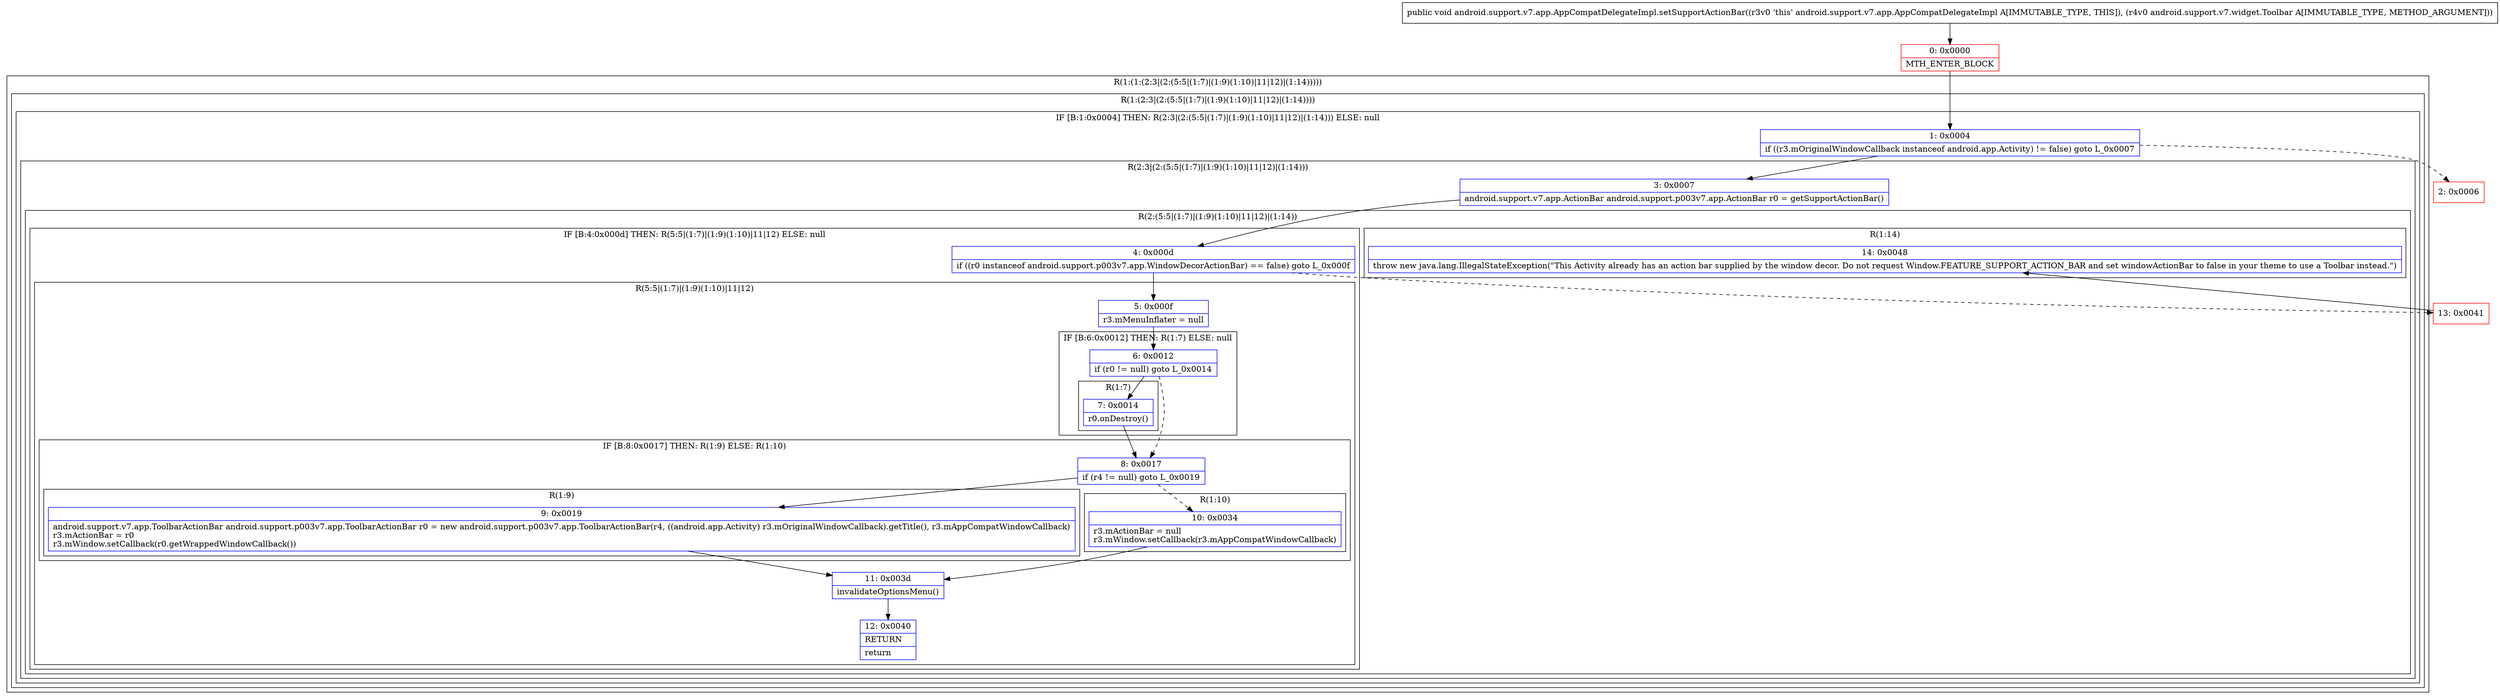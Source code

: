 digraph "CFG forandroid.support.v7.app.AppCompatDelegateImpl.setSupportActionBar(Landroid\/support\/v7\/widget\/Toolbar;)V" {
subgraph cluster_Region_330990375 {
label = "R(1:(1:(2:3|(2:(5:5|(1:7)|(1:9)(1:10)|11|12)|(1:14)))))";
node [shape=record,color=blue];
subgraph cluster_Region_1840473751 {
label = "R(1:(2:3|(2:(5:5|(1:7)|(1:9)(1:10)|11|12)|(1:14))))";
node [shape=record,color=blue];
subgraph cluster_IfRegion_1649309502 {
label = "IF [B:1:0x0004] THEN: R(2:3|(2:(5:5|(1:7)|(1:9)(1:10)|11|12)|(1:14))) ELSE: null";
node [shape=record,color=blue];
Node_1 [shape=record,label="{1\:\ 0x0004|if ((r3.mOriginalWindowCallback instanceof android.app.Activity) != false) goto L_0x0007\l}"];
subgraph cluster_Region_1566091710 {
label = "R(2:3|(2:(5:5|(1:7)|(1:9)(1:10)|11|12)|(1:14)))";
node [shape=record,color=blue];
Node_3 [shape=record,label="{3\:\ 0x0007|android.support.v7.app.ActionBar android.support.p003v7.app.ActionBar r0 = getSupportActionBar()\l}"];
subgraph cluster_Region_312952119 {
label = "R(2:(5:5|(1:7)|(1:9)(1:10)|11|12)|(1:14))";
node [shape=record,color=blue];
subgraph cluster_IfRegion_272967873 {
label = "IF [B:4:0x000d] THEN: R(5:5|(1:7)|(1:9)(1:10)|11|12) ELSE: null";
node [shape=record,color=blue];
Node_4 [shape=record,label="{4\:\ 0x000d|if ((r0 instanceof android.support.p003v7.app.WindowDecorActionBar) == false) goto L_0x000f\l}"];
subgraph cluster_Region_1430474751 {
label = "R(5:5|(1:7)|(1:9)(1:10)|11|12)";
node [shape=record,color=blue];
Node_5 [shape=record,label="{5\:\ 0x000f|r3.mMenuInflater = null\l}"];
subgraph cluster_IfRegion_931533084 {
label = "IF [B:6:0x0012] THEN: R(1:7) ELSE: null";
node [shape=record,color=blue];
Node_6 [shape=record,label="{6\:\ 0x0012|if (r0 != null) goto L_0x0014\l}"];
subgraph cluster_Region_486132322 {
label = "R(1:7)";
node [shape=record,color=blue];
Node_7 [shape=record,label="{7\:\ 0x0014|r0.onDestroy()\l}"];
}
}
subgraph cluster_IfRegion_598871070 {
label = "IF [B:8:0x0017] THEN: R(1:9) ELSE: R(1:10)";
node [shape=record,color=blue];
Node_8 [shape=record,label="{8\:\ 0x0017|if (r4 != null) goto L_0x0019\l}"];
subgraph cluster_Region_83137818 {
label = "R(1:9)";
node [shape=record,color=blue];
Node_9 [shape=record,label="{9\:\ 0x0019|android.support.v7.app.ToolbarActionBar android.support.p003v7.app.ToolbarActionBar r0 = new android.support.p003v7.app.ToolbarActionBar(r4, ((android.app.Activity) r3.mOriginalWindowCallback).getTitle(), r3.mAppCompatWindowCallback)\lr3.mActionBar = r0\lr3.mWindow.setCallback(r0.getWrappedWindowCallback())\l}"];
}
subgraph cluster_Region_852781265 {
label = "R(1:10)";
node [shape=record,color=blue];
Node_10 [shape=record,label="{10\:\ 0x0034|r3.mActionBar = null\lr3.mWindow.setCallback(r3.mAppCompatWindowCallback)\l}"];
}
}
Node_11 [shape=record,label="{11\:\ 0x003d|invalidateOptionsMenu()\l}"];
Node_12 [shape=record,label="{12\:\ 0x0040|RETURN\l|return\l}"];
}
}
subgraph cluster_Region_452074817 {
label = "R(1:14)";
node [shape=record,color=blue];
Node_14 [shape=record,label="{14\:\ 0x0048|throw new java.lang.IllegalStateException(\"This Activity already has an action bar supplied by the window decor. Do not request Window.FEATURE_SUPPORT_ACTION_BAR and set windowActionBar to false in your theme to use a Toolbar instead.\")\l}"];
}
}
}
}
}
}
Node_0 [shape=record,color=red,label="{0\:\ 0x0000|MTH_ENTER_BLOCK\l}"];
Node_2 [shape=record,color=red,label="{2\:\ 0x0006}"];
Node_13 [shape=record,color=red,label="{13\:\ 0x0041}"];
MethodNode[shape=record,label="{public void android.support.v7.app.AppCompatDelegateImpl.setSupportActionBar((r3v0 'this' android.support.v7.app.AppCompatDelegateImpl A[IMMUTABLE_TYPE, THIS]), (r4v0 android.support.v7.widget.Toolbar A[IMMUTABLE_TYPE, METHOD_ARGUMENT])) }"];
MethodNode -> Node_0;
Node_1 -> Node_2[style=dashed];
Node_1 -> Node_3;
Node_3 -> Node_4;
Node_4 -> Node_5;
Node_4 -> Node_13[style=dashed];
Node_5 -> Node_6;
Node_6 -> Node_7;
Node_6 -> Node_8[style=dashed];
Node_7 -> Node_8;
Node_8 -> Node_9;
Node_8 -> Node_10[style=dashed];
Node_9 -> Node_11;
Node_10 -> Node_11;
Node_11 -> Node_12;
Node_0 -> Node_1;
Node_13 -> Node_14;
}

